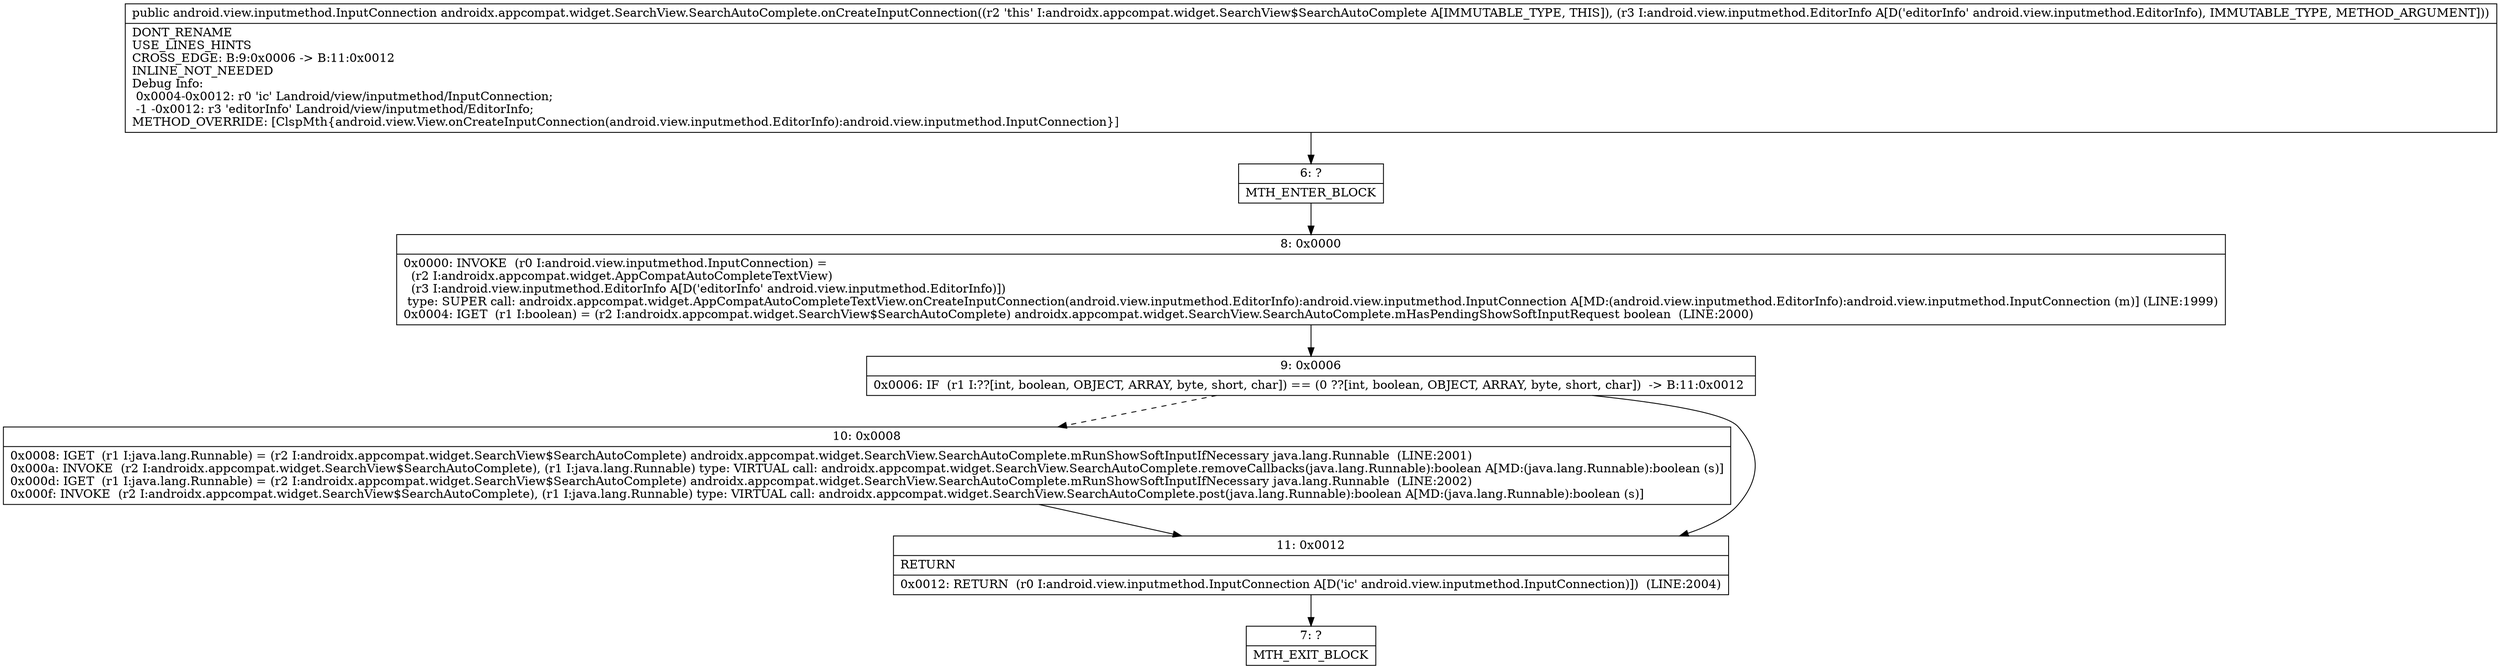 digraph "CFG forandroidx.appcompat.widget.SearchView.SearchAutoComplete.onCreateInputConnection(Landroid\/view\/inputmethod\/EditorInfo;)Landroid\/view\/inputmethod\/InputConnection;" {
Node_6 [shape=record,label="{6\:\ ?|MTH_ENTER_BLOCK\l}"];
Node_8 [shape=record,label="{8\:\ 0x0000|0x0000: INVOKE  (r0 I:android.view.inputmethod.InputConnection) = \l  (r2 I:androidx.appcompat.widget.AppCompatAutoCompleteTextView)\l  (r3 I:android.view.inputmethod.EditorInfo A[D('editorInfo' android.view.inputmethod.EditorInfo)])\l type: SUPER call: androidx.appcompat.widget.AppCompatAutoCompleteTextView.onCreateInputConnection(android.view.inputmethod.EditorInfo):android.view.inputmethod.InputConnection A[MD:(android.view.inputmethod.EditorInfo):android.view.inputmethod.InputConnection (m)] (LINE:1999)\l0x0004: IGET  (r1 I:boolean) = (r2 I:androidx.appcompat.widget.SearchView$SearchAutoComplete) androidx.appcompat.widget.SearchView.SearchAutoComplete.mHasPendingShowSoftInputRequest boolean  (LINE:2000)\l}"];
Node_9 [shape=record,label="{9\:\ 0x0006|0x0006: IF  (r1 I:??[int, boolean, OBJECT, ARRAY, byte, short, char]) == (0 ??[int, boolean, OBJECT, ARRAY, byte, short, char])  \-\> B:11:0x0012 \l}"];
Node_10 [shape=record,label="{10\:\ 0x0008|0x0008: IGET  (r1 I:java.lang.Runnable) = (r2 I:androidx.appcompat.widget.SearchView$SearchAutoComplete) androidx.appcompat.widget.SearchView.SearchAutoComplete.mRunShowSoftInputIfNecessary java.lang.Runnable  (LINE:2001)\l0x000a: INVOKE  (r2 I:androidx.appcompat.widget.SearchView$SearchAutoComplete), (r1 I:java.lang.Runnable) type: VIRTUAL call: androidx.appcompat.widget.SearchView.SearchAutoComplete.removeCallbacks(java.lang.Runnable):boolean A[MD:(java.lang.Runnable):boolean (s)]\l0x000d: IGET  (r1 I:java.lang.Runnable) = (r2 I:androidx.appcompat.widget.SearchView$SearchAutoComplete) androidx.appcompat.widget.SearchView.SearchAutoComplete.mRunShowSoftInputIfNecessary java.lang.Runnable  (LINE:2002)\l0x000f: INVOKE  (r2 I:androidx.appcompat.widget.SearchView$SearchAutoComplete), (r1 I:java.lang.Runnable) type: VIRTUAL call: androidx.appcompat.widget.SearchView.SearchAutoComplete.post(java.lang.Runnable):boolean A[MD:(java.lang.Runnable):boolean (s)]\l}"];
Node_11 [shape=record,label="{11\:\ 0x0012|RETURN\l|0x0012: RETURN  (r0 I:android.view.inputmethod.InputConnection A[D('ic' android.view.inputmethod.InputConnection)])  (LINE:2004)\l}"];
Node_7 [shape=record,label="{7\:\ ?|MTH_EXIT_BLOCK\l}"];
MethodNode[shape=record,label="{public android.view.inputmethod.InputConnection androidx.appcompat.widget.SearchView.SearchAutoComplete.onCreateInputConnection((r2 'this' I:androidx.appcompat.widget.SearchView$SearchAutoComplete A[IMMUTABLE_TYPE, THIS]), (r3 I:android.view.inputmethod.EditorInfo A[D('editorInfo' android.view.inputmethod.EditorInfo), IMMUTABLE_TYPE, METHOD_ARGUMENT]))  | DONT_RENAME\lUSE_LINES_HINTS\lCROSS_EDGE: B:9:0x0006 \-\> B:11:0x0012\lINLINE_NOT_NEEDED\lDebug Info:\l  0x0004\-0x0012: r0 'ic' Landroid\/view\/inputmethod\/InputConnection;\l  \-1 \-0x0012: r3 'editorInfo' Landroid\/view\/inputmethod\/EditorInfo;\lMETHOD_OVERRIDE: [ClspMth\{android.view.View.onCreateInputConnection(android.view.inputmethod.EditorInfo):android.view.inputmethod.InputConnection\}]\l}"];
MethodNode -> Node_6;Node_6 -> Node_8;
Node_8 -> Node_9;
Node_9 -> Node_10[style=dashed];
Node_9 -> Node_11;
Node_10 -> Node_11;
Node_11 -> Node_7;
}

